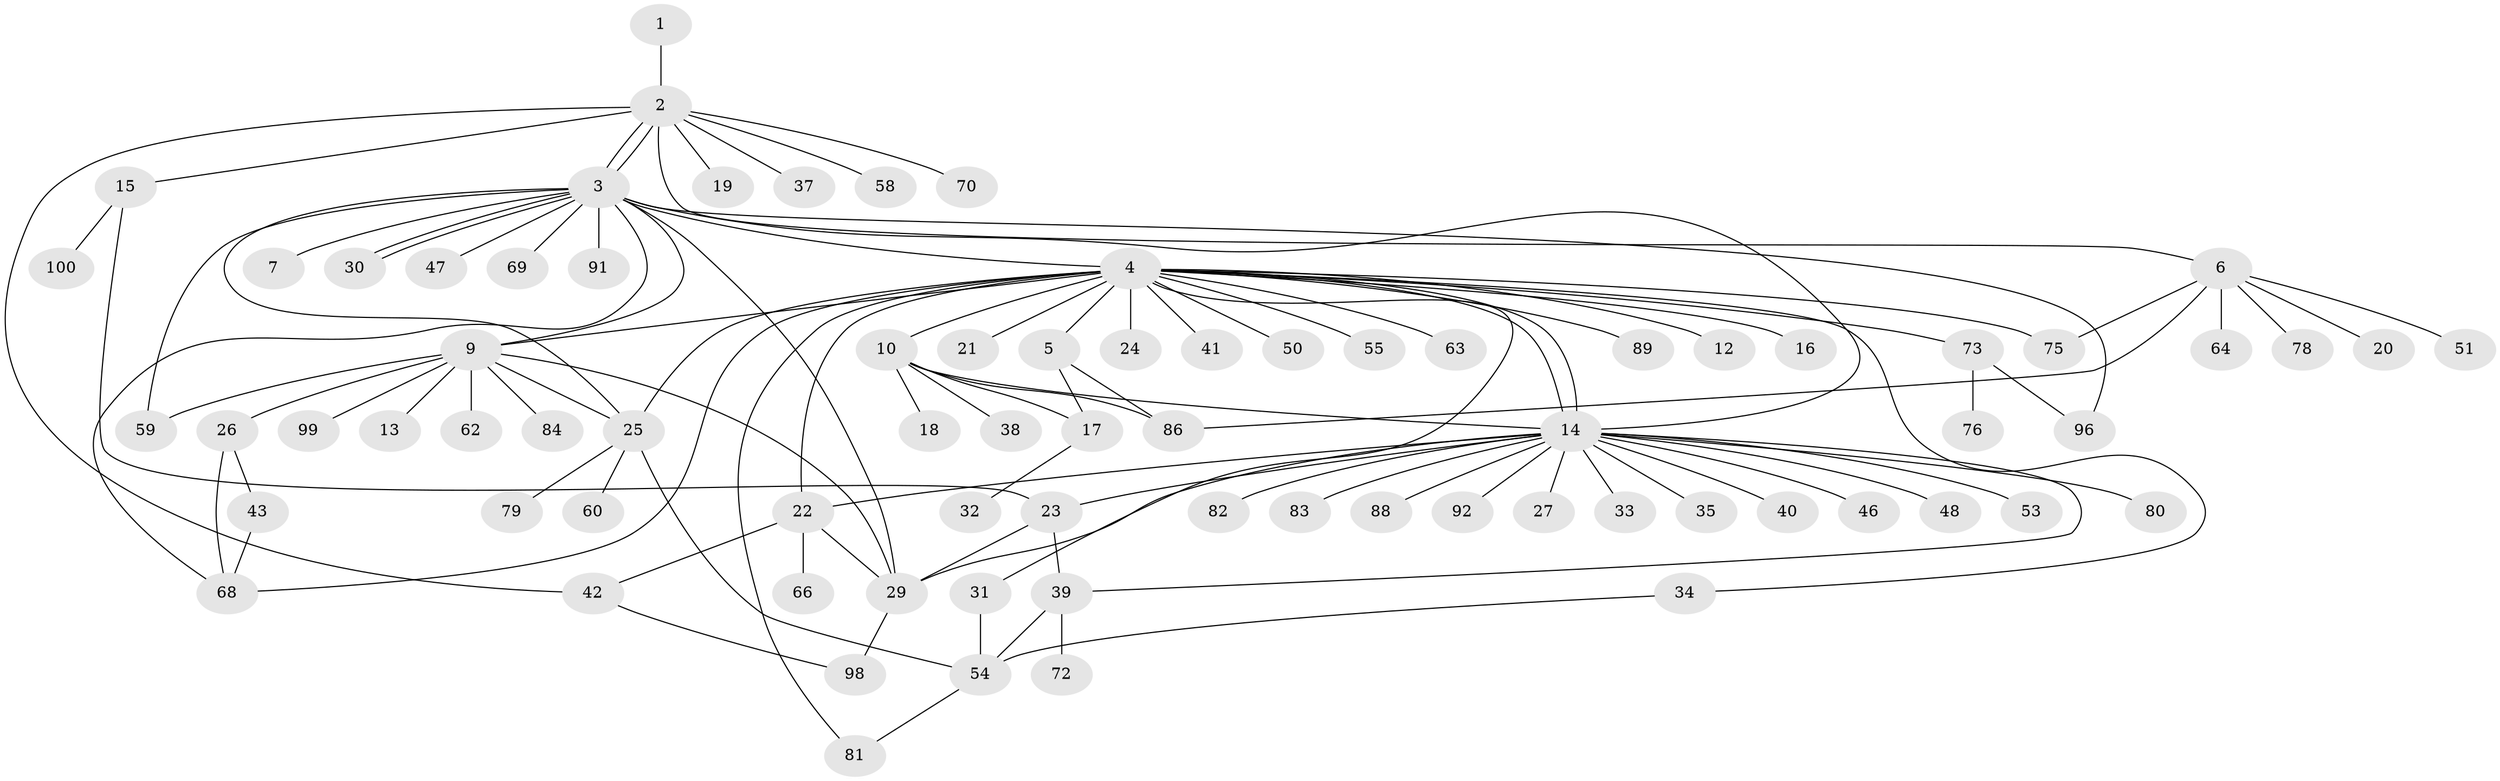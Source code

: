 // Generated by graph-tools (version 1.1) at 2025/23/03/03/25 07:23:54]
// undirected, 77 vertices, 106 edges
graph export_dot {
graph [start="1"]
  node [color=gray90,style=filled];
  1 [super="+65"];
  2 [super="+52"];
  3 [super="+57"];
  4 [super="+8"];
  5 [super="+45"];
  6 [super="+97"];
  7;
  9 [super="+61"];
  10 [super="+11"];
  12;
  13;
  14 [super="+95"];
  15 [super="+49"];
  16;
  17 [super="+67"];
  18 [super="+44"];
  19;
  20;
  21;
  22 [super="+71"];
  23 [super="+36"];
  24;
  25 [super="+93"];
  26 [super="+28"];
  27;
  29 [super="+87"];
  30;
  31;
  32;
  33;
  34;
  35;
  37;
  38;
  39;
  40 [super="+56"];
  41;
  42 [super="+74"];
  43;
  46 [super="+90"];
  47;
  48;
  50;
  51;
  53;
  54 [super="+85"];
  55;
  58;
  59;
  60;
  62;
  63;
  64;
  66;
  68 [super="+77"];
  69;
  70;
  72;
  73 [super="+94"];
  75;
  76;
  78;
  79;
  80;
  81;
  82;
  83;
  84;
  86;
  88;
  89;
  91;
  92;
  96;
  98;
  99;
  100;
  1 -- 2;
  2 -- 3;
  2 -- 3;
  2 -- 6;
  2 -- 15;
  2 -- 19;
  2 -- 37;
  2 -- 42;
  2 -- 58;
  2 -- 70;
  3 -- 4 [weight=2];
  3 -- 7;
  3 -- 9;
  3 -- 14 [weight=2];
  3 -- 25;
  3 -- 30;
  3 -- 30;
  3 -- 47;
  3 -- 69;
  3 -- 91;
  3 -- 96;
  3 -- 68;
  3 -- 59;
  3 -- 29;
  4 -- 5;
  4 -- 9 [weight=3];
  4 -- 10;
  4 -- 12;
  4 -- 14;
  4 -- 14;
  4 -- 16;
  4 -- 21;
  4 -- 22;
  4 -- 25 [weight=2];
  4 -- 31;
  4 -- 41;
  4 -- 55;
  4 -- 63;
  4 -- 68;
  4 -- 73;
  4 -- 75;
  4 -- 81;
  4 -- 89;
  4 -- 34;
  4 -- 50;
  4 -- 24;
  5 -- 17;
  5 -- 86;
  6 -- 20;
  6 -- 51;
  6 -- 64;
  6 -- 75;
  6 -- 78;
  6 -- 86;
  9 -- 13;
  9 -- 26;
  9 -- 59;
  9 -- 62;
  9 -- 99;
  9 -- 84;
  9 -- 29;
  9 -- 25;
  10 -- 14;
  10 -- 17;
  10 -- 18;
  10 -- 38;
  10 -- 86;
  14 -- 27;
  14 -- 29;
  14 -- 33;
  14 -- 35;
  14 -- 39;
  14 -- 40;
  14 -- 46;
  14 -- 48;
  14 -- 53;
  14 -- 80;
  14 -- 82;
  14 -- 83;
  14 -- 88;
  14 -- 92;
  14 -- 23;
  14 -- 22;
  15 -- 23;
  15 -- 100;
  17 -- 32;
  22 -- 42;
  22 -- 66;
  22 -- 29;
  23 -- 29;
  23 -- 39;
  25 -- 60;
  25 -- 79;
  25 -- 54;
  26 -- 43;
  26 -- 68;
  29 -- 98;
  31 -- 54 [weight=2];
  34 -- 54;
  39 -- 72;
  39 -- 54;
  42 -- 98;
  43 -- 68;
  54 -- 81;
  73 -- 76;
  73 -- 96;
}
